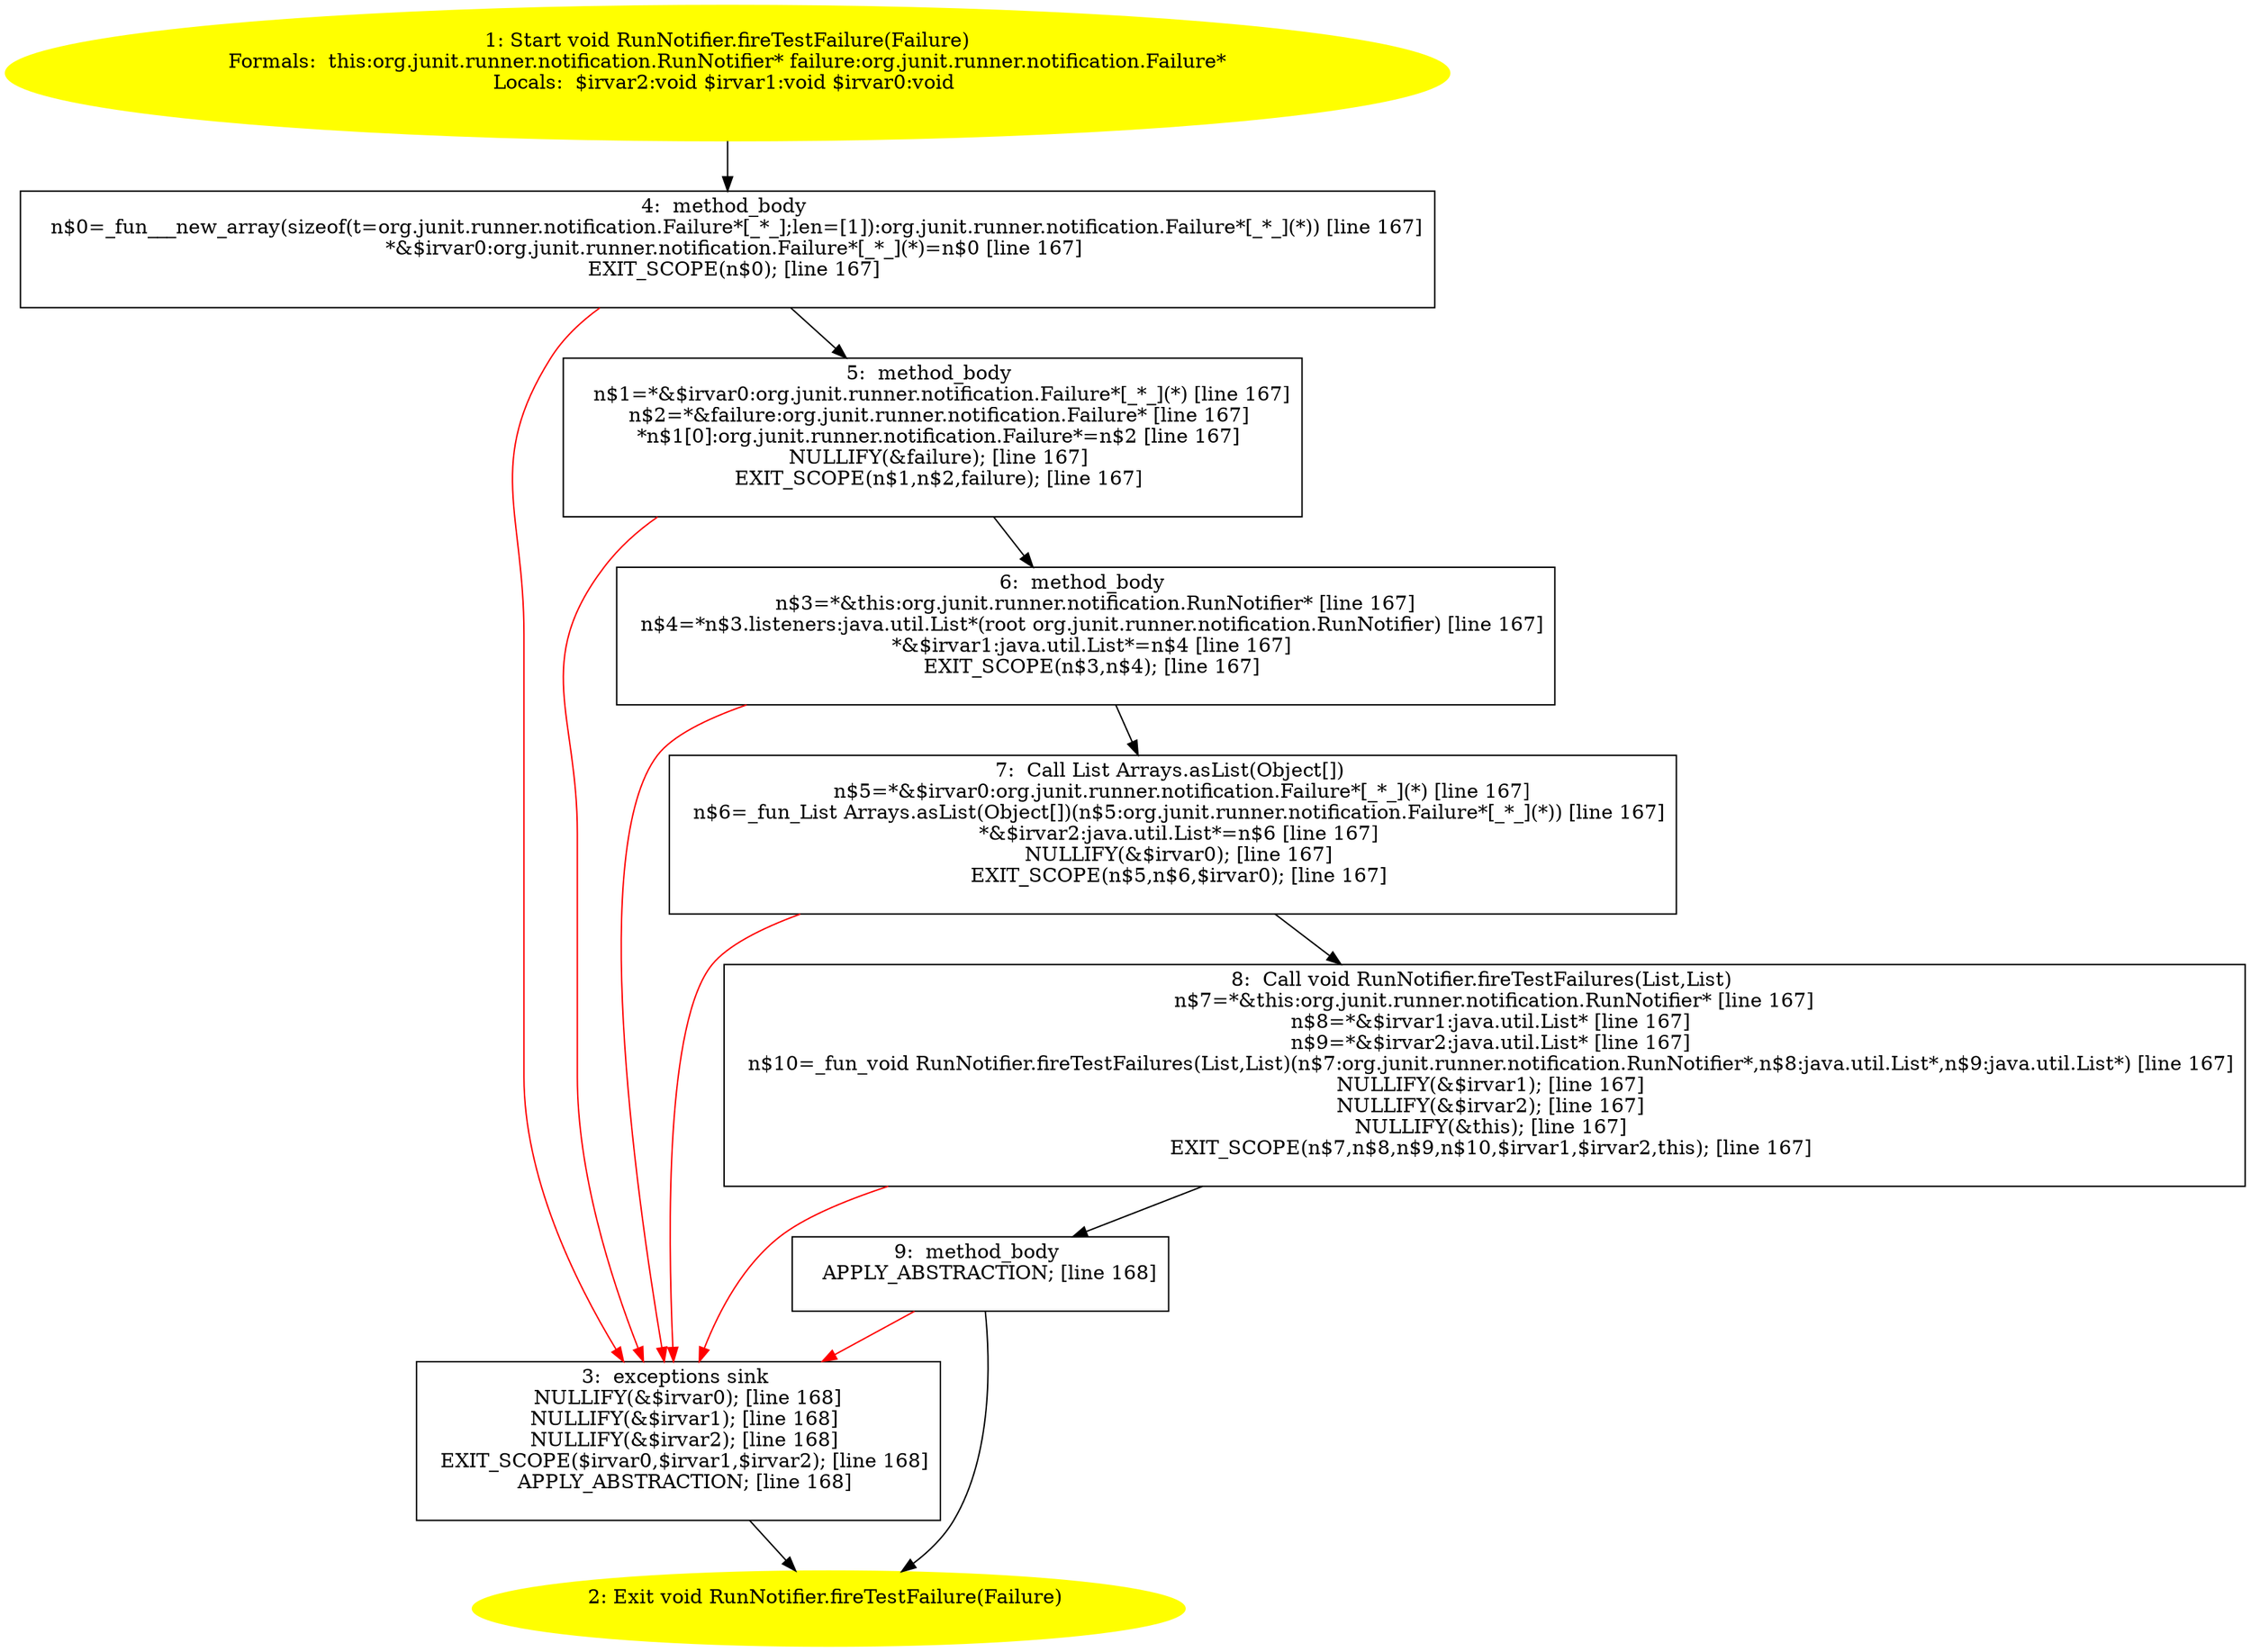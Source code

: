/* @generated */
digraph cfg {
"org.junit.runner.notification.RunNotifier.fireTestFailure(org.junit.runner.notification.Failure):voi.24387308e1ddf0f0ef9020e1878e79bc_1" [label="1: Start void RunNotifier.fireTestFailure(Failure)\nFormals:  this:org.junit.runner.notification.RunNotifier* failure:org.junit.runner.notification.Failure*\nLocals:  $irvar2:void $irvar1:void $irvar0:void \n  " color=yellow style=filled]
	

	 "org.junit.runner.notification.RunNotifier.fireTestFailure(org.junit.runner.notification.Failure):voi.24387308e1ddf0f0ef9020e1878e79bc_1" -> "org.junit.runner.notification.RunNotifier.fireTestFailure(org.junit.runner.notification.Failure):voi.24387308e1ddf0f0ef9020e1878e79bc_4" ;
"org.junit.runner.notification.RunNotifier.fireTestFailure(org.junit.runner.notification.Failure):voi.24387308e1ddf0f0ef9020e1878e79bc_2" [label="2: Exit void RunNotifier.fireTestFailure(Failure) \n  " color=yellow style=filled]
	

"org.junit.runner.notification.RunNotifier.fireTestFailure(org.junit.runner.notification.Failure):voi.24387308e1ddf0f0ef9020e1878e79bc_3" [label="3:  exceptions sink \n   NULLIFY(&$irvar0); [line 168]\n  NULLIFY(&$irvar1); [line 168]\n  NULLIFY(&$irvar2); [line 168]\n  EXIT_SCOPE($irvar0,$irvar1,$irvar2); [line 168]\n  APPLY_ABSTRACTION; [line 168]\n " shape="box"]
	

	 "org.junit.runner.notification.RunNotifier.fireTestFailure(org.junit.runner.notification.Failure):voi.24387308e1ddf0f0ef9020e1878e79bc_3" -> "org.junit.runner.notification.RunNotifier.fireTestFailure(org.junit.runner.notification.Failure):voi.24387308e1ddf0f0ef9020e1878e79bc_2" ;
"org.junit.runner.notification.RunNotifier.fireTestFailure(org.junit.runner.notification.Failure):voi.24387308e1ddf0f0ef9020e1878e79bc_4" [label="4:  method_body \n   n$0=_fun___new_array(sizeof(t=org.junit.runner.notification.Failure*[_*_];len=[1]):org.junit.runner.notification.Failure*[_*_](*)) [line 167]\n  *&$irvar0:org.junit.runner.notification.Failure*[_*_](*)=n$0 [line 167]\n  EXIT_SCOPE(n$0); [line 167]\n " shape="box"]
	

	 "org.junit.runner.notification.RunNotifier.fireTestFailure(org.junit.runner.notification.Failure):voi.24387308e1ddf0f0ef9020e1878e79bc_4" -> "org.junit.runner.notification.RunNotifier.fireTestFailure(org.junit.runner.notification.Failure):voi.24387308e1ddf0f0ef9020e1878e79bc_5" ;
	 "org.junit.runner.notification.RunNotifier.fireTestFailure(org.junit.runner.notification.Failure):voi.24387308e1ddf0f0ef9020e1878e79bc_4" -> "org.junit.runner.notification.RunNotifier.fireTestFailure(org.junit.runner.notification.Failure):voi.24387308e1ddf0f0ef9020e1878e79bc_3" [color="red" ];
"org.junit.runner.notification.RunNotifier.fireTestFailure(org.junit.runner.notification.Failure):voi.24387308e1ddf0f0ef9020e1878e79bc_5" [label="5:  method_body \n   n$1=*&$irvar0:org.junit.runner.notification.Failure*[_*_](*) [line 167]\n  n$2=*&failure:org.junit.runner.notification.Failure* [line 167]\n  *n$1[0]:org.junit.runner.notification.Failure*=n$2 [line 167]\n  NULLIFY(&failure); [line 167]\n  EXIT_SCOPE(n$1,n$2,failure); [line 167]\n " shape="box"]
	

	 "org.junit.runner.notification.RunNotifier.fireTestFailure(org.junit.runner.notification.Failure):voi.24387308e1ddf0f0ef9020e1878e79bc_5" -> "org.junit.runner.notification.RunNotifier.fireTestFailure(org.junit.runner.notification.Failure):voi.24387308e1ddf0f0ef9020e1878e79bc_6" ;
	 "org.junit.runner.notification.RunNotifier.fireTestFailure(org.junit.runner.notification.Failure):voi.24387308e1ddf0f0ef9020e1878e79bc_5" -> "org.junit.runner.notification.RunNotifier.fireTestFailure(org.junit.runner.notification.Failure):voi.24387308e1ddf0f0ef9020e1878e79bc_3" [color="red" ];
"org.junit.runner.notification.RunNotifier.fireTestFailure(org.junit.runner.notification.Failure):voi.24387308e1ddf0f0ef9020e1878e79bc_6" [label="6:  method_body \n   n$3=*&this:org.junit.runner.notification.RunNotifier* [line 167]\n  n$4=*n$3.listeners:java.util.List*(root org.junit.runner.notification.RunNotifier) [line 167]\n  *&$irvar1:java.util.List*=n$4 [line 167]\n  EXIT_SCOPE(n$3,n$4); [line 167]\n " shape="box"]
	

	 "org.junit.runner.notification.RunNotifier.fireTestFailure(org.junit.runner.notification.Failure):voi.24387308e1ddf0f0ef9020e1878e79bc_6" -> "org.junit.runner.notification.RunNotifier.fireTestFailure(org.junit.runner.notification.Failure):voi.24387308e1ddf0f0ef9020e1878e79bc_7" ;
	 "org.junit.runner.notification.RunNotifier.fireTestFailure(org.junit.runner.notification.Failure):voi.24387308e1ddf0f0ef9020e1878e79bc_6" -> "org.junit.runner.notification.RunNotifier.fireTestFailure(org.junit.runner.notification.Failure):voi.24387308e1ddf0f0ef9020e1878e79bc_3" [color="red" ];
"org.junit.runner.notification.RunNotifier.fireTestFailure(org.junit.runner.notification.Failure):voi.24387308e1ddf0f0ef9020e1878e79bc_7" [label="7:  Call List Arrays.asList(Object[]) \n   n$5=*&$irvar0:org.junit.runner.notification.Failure*[_*_](*) [line 167]\n  n$6=_fun_List Arrays.asList(Object[])(n$5:org.junit.runner.notification.Failure*[_*_](*)) [line 167]\n  *&$irvar2:java.util.List*=n$6 [line 167]\n  NULLIFY(&$irvar0); [line 167]\n  EXIT_SCOPE(n$5,n$6,$irvar0); [line 167]\n " shape="box"]
	

	 "org.junit.runner.notification.RunNotifier.fireTestFailure(org.junit.runner.notification.Failure):voi.24387308e1ddf0f0ef9020e1878e79bc_7" -> "org.junit.runner.notification.RunNotifier.fireTestFailure(org.junit.runner.notification.Failure):voi.24387308e1ddf0f0ef9020e1878e79bc_8" ;
	 "org.junit.runner.notification.RunNotifier.fireTestFailure(org.junit.runner.notification.Failure):voi.24387308e1ddf0f0ef9020e1878e79bc_7" -> "org.junit.runner.notification.RunNotifier.fireTestFailure(org.junit.runner.notification.Failure):voi.24387308e1ddf0f0ef9020e1878e79bc_3" [color="red" ];
"org.junit.runner.notification.RunNotifier.fireTestFailure(org.junit.runner.notification.Failure):voi.24387308e1ddf0f0ef9020e1878e79bc_8" [label="8:  Call void RunNotifier.fireTestFailures(List,List) \n   n$7=*&this:org.junit.runner.notification.RunNotifier* [line 167]\n  n$8=*&$irvar1:java.util.List* [line 167]\n  n$9=*&$irvar2:java.util.List* [line 167]\n  n$10=_fun_void RunNotifier.fireTestFailures(List,List)(n$7:org.junit.runner.notification.RunNotifier*,n$8:java.util.List*,n$9:java.util.List*) [line 167]\n  NULLIFY(&$irvar1); [line 167]\n  NULLIFY(&$irvar2); [line 167]\n  NULLIFY(&this); [line 167]\n  EXIT_SCOPE(n$7,n$8,n$9,n$10,$irvar1,$irvar2,this); [line 167]\n " shape="box"]
	

	 "org.junit.runner.notification.RunNotifier.fireTestFailure(org.junit.runner.notification.Failure):voi.24387308e1ddf0f0ef9020e1878e79bc_8" -> "org.junit.runner.notification.RunNotifier.fireTestFailure(org.junit.runner.notification.Failure):voi.24387308e1ddf0f0ef9020e1878e79bc_9" ;
	 "org.junit.runner.notification.RunNotifier.fireTestFailure(org.junit.runner.notification.Failure):voi.24387308e1ddf0f0ef9020e1878e79bc_8" -> "org.junit.runner.notification.RunNotifier.fireTestFailure(org.junit.runner.notification.Failure):voi.24387308e1ddf0f0ef9020e1878e79bc_3" [color="red" ];
"org.junit.runner.notification.RunNotifier.fireTestFailure(org.junit.runner.notification.Failure):voi.24387308e1ddf0f0ef9020e1878e79bc_9" [label="9:  method_body \n   APPLY_ABSTRACTION; [line 168]\n " shape="box"]
	

	 "org.junit.runner.notification.RunNotifier.fireTestFailure(org.junit.runner.notification.Failure):voi.24387308e1ddf0f0ef9020e1878e79bc_9" -> "org.junit.runner.notification.RunNotifier.fireTestFailure(org.junit.runner.notification.Failure):voi.24387308e1ddf0f0ef9020e1878e79bc_2" ;
	 "org.junit.runner.notification.RunNotifier.fireTestFailure(org.junit.runner.notification.Failure):voi.24387308e1ddf0f0ef9020e1878e79bc_9" -> "org.junit.runner.notification.RunNotifier.fireTestFailure(org.junit.runner.notification.Failure):voi.24387308e1ddf0f0ef9020e1878e79bc_3" [color="red" ];
}
